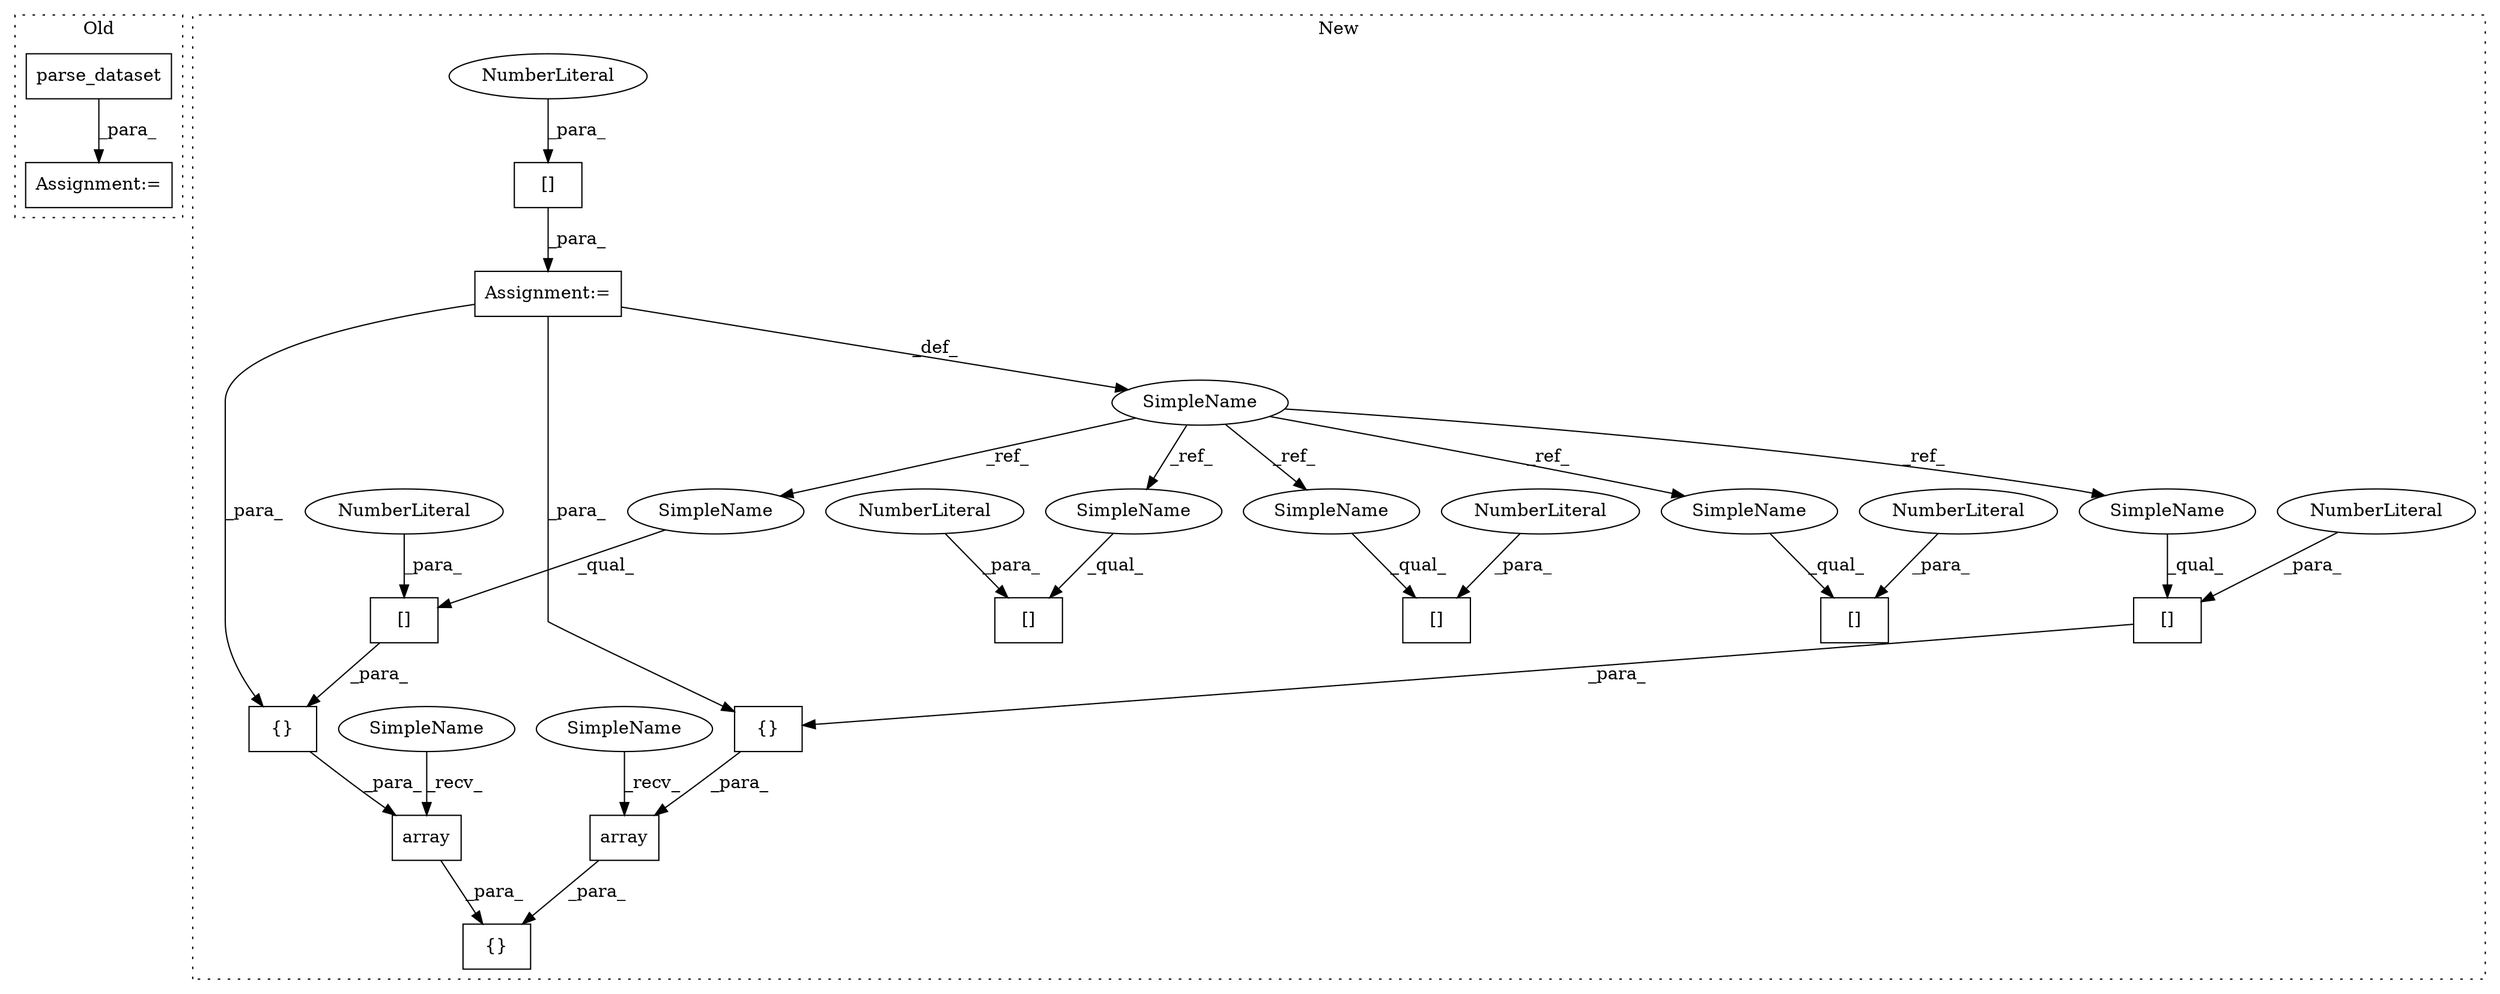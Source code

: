 digraph G {
subgraph cluster0 {
1 [label="parse_dataset" a="32" s="815,836" l="14,1" shape="box"];
3 [label="Assignment:=" a="7" s="813" l="2" shape="box"];
label = "Old";
style="dotted";
}
subgraph cluster1 {
2 [label="[]" a="2" s="854,862" l="7,1" shape="box"];
4 [label="NumberLiteral" a="34" s="861" l="1" shape="ellipse"];
5 [label="Assignment:=" a="7" s="571" l="1" shape="box"];
6 [label="[]" a="2" s="633,641" l="7,1" shape="box"];
7 [label="NumberLiteral" a="34" s="640" l="1" shape="ellipse"];
8 [label="[]" a="2" s="786,794" l="7,1" shape="box"];
9 [label="NumberLiteral" a="34" s="793" l="1" shape="ellipse"];
10 [label="[]" a="2" s="739,747" l="7,1" shape="box"];
11 [label="NumberLiteral" a="34" s="746" l="1" shape="ellipse"];
12 [label="[]" a="2" s="667,675" l="7,1" shape="box"];
13 [label="NumberLiteral" a="34" s="674" l="1" shape="ellipse"];
14 [label="{}" a="4" s="666,676" l="1,1" shape="box"];
15 [label="[]" a="2" s="572,581" l="8,1" shape="box"];
16 [label="{}" a="4" s="632,642" l="1,1" shape="box"];
17 [label="NumberLiteral" a="34" s="580" l="1" shape="ellipse"];
18 [label="{}" a="4" s="610,678" l="1,1" shape="box"];
19 [label="array" a="32" s="651,677" l="6,1" shape="box"];
20 [label="array" a="32" s="617,643" l="6,1" shape="box"];
21 [label="SimpleName" a="42" s="565" l="6" shape="ellipse"];
22 [label="SimpleName" a="42" s="611" l="5" shape="ellipse"];
23 [label="SimpleName" a="42" s="645" l="5" shape="ellipse"];
24 [label="SimpleName" a="42" s="633" l="6" shape="ellipse"];
25 [label="SimpleName" a="42" s="739" l="6" shape="ellipse"];
26 [label="SimpleName" a="42" s="786" l="6" shape="ellipse"];
27 [label="SimpleName" a="42" s="854" l="6" shape="ellipse"];
28 [label="SimpleName" a="42" s="667" l="6" shape="ellipse"];
label = "New";
style="dotted";
}
1 -> 3 [label="_para_"];
4 -> 2 [label="_para_"];
5 -> 16 [label="_para_"];
5 -> 14 [label="_para_"];
5 -> 21 [label="_def_"];
6 -> 16 [label="_para_"];
7 -> 6 [label="_para_"];
9 -> 8 [label="_para_"];
11 -> 10 [label="_para_"];
12 -> 14 [label="_para_"];
13 -> 12 [label="_para_"];
14 -> 19 [label="_para_"];
15 -> 5 [label="_para_"];
16 -> 20 [label="_para_"];
17 -> 15 [label="_para_"];
19 -> 18 [label="_para_"];
20 -> 18 [label="_para_"];
21 -> 25 [label="_ref_"];
21 -> 27 [label="_ref_"];
21 -> 28 [label="_ref_"];
21 -> 26 [label="_ref_"];
21 -> 24 [label="_ref_"];
22 -> 20 [label="_recv_"];
23 -> 19 [label="_recv_"];
24 -> 6 [label="_qual_"];
25 -> 10 [label="_qual_"];
26 -> 8 [label="_qual_"];
27 -> 2 [label="_qual_"];
28 -> 12 [label="_qual_"];
}